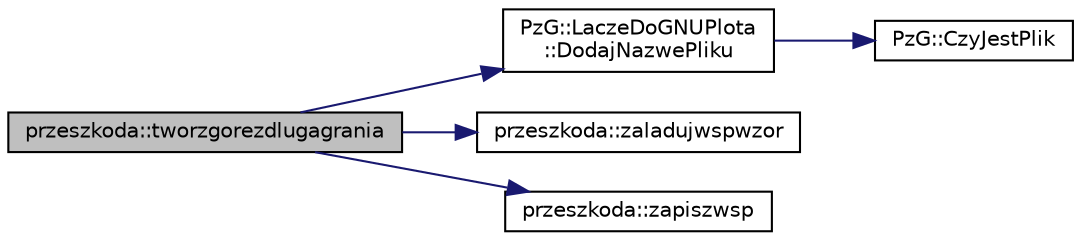 digraph "przeszkoda::tworzgorezdlugagrania"
{
 // LATEX_PDF_SIZE
  edge [fontname="Helvetica",fontsize="10",labelfontname="Helvetica",labelfontsize="10"];
  node [fontname="Helvetica",fontsize="10",shape=record];
  rankdir="LR";
  Node1 [label="przeszkoda::tworzgorezdlugagrania",height=0.2,width=0.4,color="black", fillcolor="grey75", style="filled", fontcolor="black",tooltip="Metoda klasy przeszkoda. | | tworzy gore z dluga grania | | Argumenty: | | nazwaplikuzapisu-nazwa pli..."];
  Node1 -> Node2 [color="midnightblue",fontsize="10",style="solid",fontname="Helvetica"];
  Node2 [label="PzG::LaczeDoGNUPlota\l::DodajNazwePliku",height=0.2,width=0.4,color="black", fillcolor="white", style="filled",URL="$class_pz_g_1_1_lacze_do_g_n_u_plota.html#aa815ce8ec16e12fc246cf422e562869e",tooltip="Dodaje nazwę pliku."];
  Node2 -> Node3 [color="midnightblue",fontsize="10",style="solid",fontname="Helvetica"];
  Node3 [label="PzG::CzyJestPlik",height=0.2,width=0.4,color="black", fillcolor="white", style="filled",URL="$namespace_pz_g.html#ae1aad0c681853d7e47da4cdfccefc102",tooltip="Funkcja pomocnicza, sprawdza czy plik o podanej nazwie jest na dysku."];
  Node1 -> Node4 [color="midnightblue",fontsize="10",style="solid",fontname="Helvetica"];
  Node4 [label="przeszkoda::zaladujwspwzor",height=0.2,width=0.4,color="black", fillcolor="white", style="filled",URL="$classprzeszkoda.html#a620d63d0919db1b1f90c214b80ee20b5",tooltip="Metoda klasy przeszkoda. | | Argumenty: | | Brak argumentow. | | Zwraca: | | tablice wektorow wypelni..."];
  Node1 -> Node5 [color="midnightblue",fontsize="10",style="solid",fontname="Helvetica"];
  Node5 [label="przeszkoda::zapiszwsp",height=0.2,width=0.4,color="black", fillcolor="white", style="filled",URL="$classprzeszkoda.html#ada057746502952b884408dc33c96709f",tooltip="Metoda klasy przeszkoda. | | Argumenty: | | nazwaplikuzapisu-nazwa pliku do ktorej zostana zapisane w..."];
}
